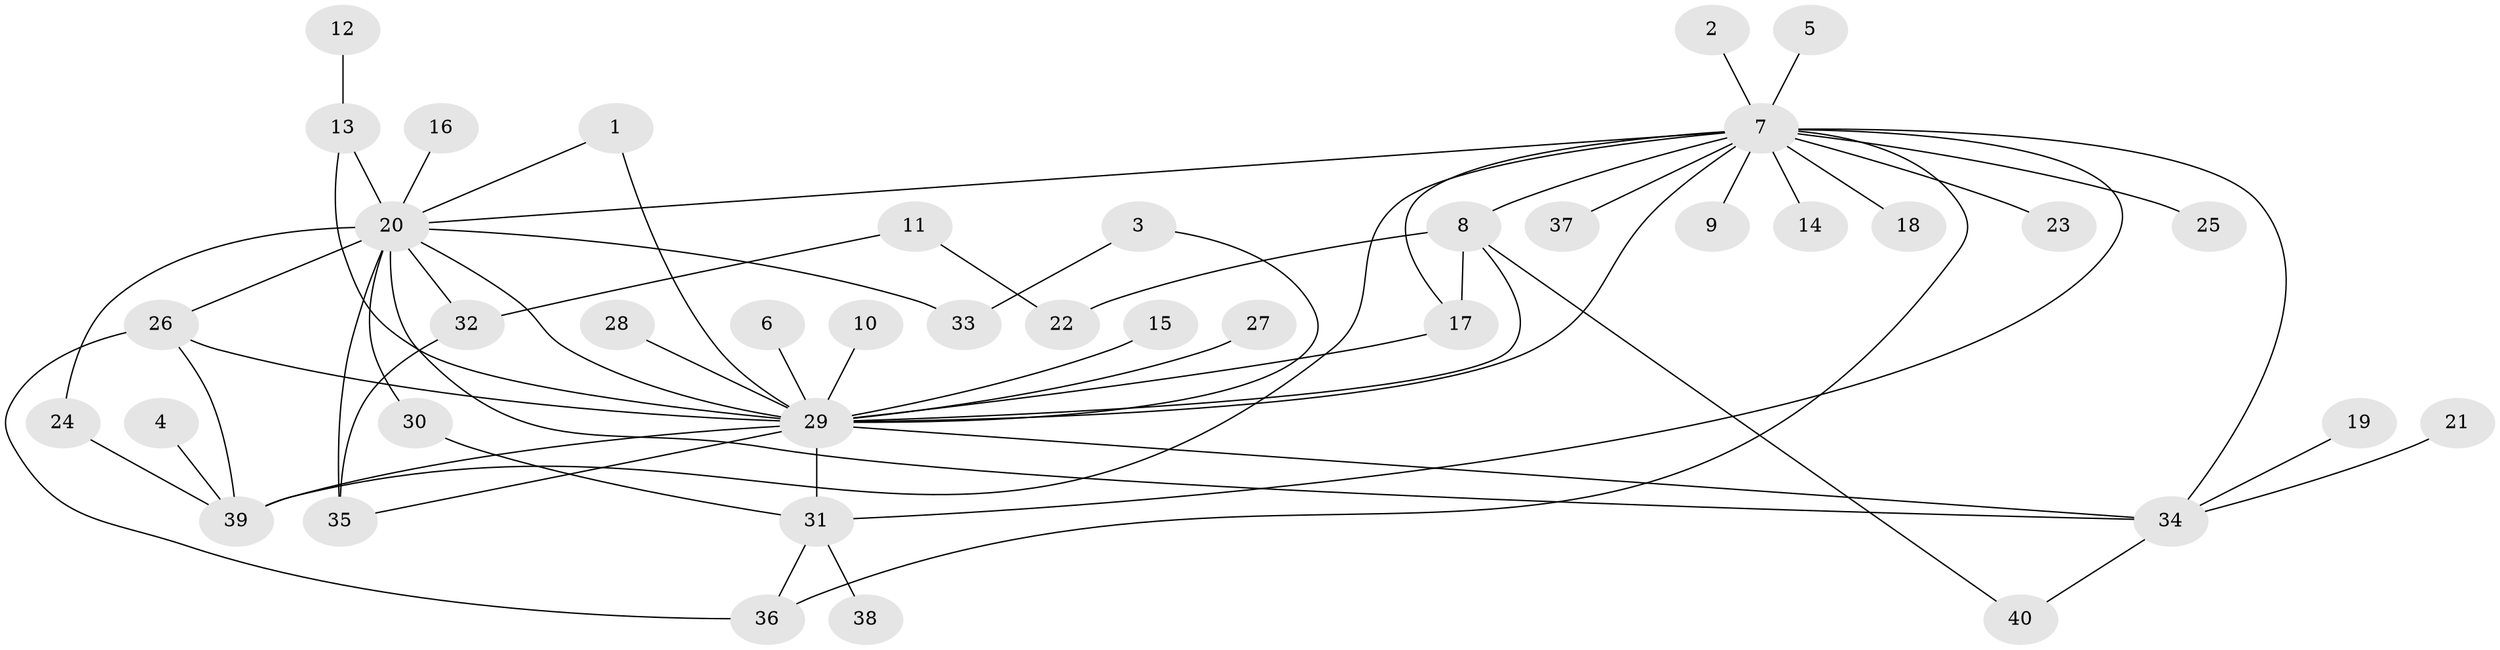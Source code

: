 // original degree distribution, {7: 0.038461538461538464, 18: 0.01282051282051282, 1: 0.5256410256410257, 19: 0.01282051282051282, 2: 0.23076923076923078, 15: 0.01282051282051282, 4: 0.05128205128205128, 6: 0.01282051282051282, 3: 0.07692307692307693, 5: 0.02564102564102564}
// Generated by graph-tools (version 1.1) at 2025/36/03/04/25 23:36:57]
// undirected, 40 vertices, 60 edges
graph export_dot {
  node [color=gray90,style=filled];
  1;
  2;
  3;
  4;
  5;
  6;
  7;
  8;
  9;
  10;
  11;
  12;
  13;
  14;
  15;
  16;
  17;
  18;
  19;
  20;
  21;
  22;
  23;
  24;
  25;
  26;
  27;
  28;
  29;
  30;
  31;
  32;
  33;
  34;
  35;
  36;
  37;
  38;
  39;
  40;
  1 -- 20 [weight=1.0];
  1 -- 29 [weight=1.0];
  2 -- 7 [weight=1.0];
  3 -- 29 [weight=1.0];
  3 -- 33 [weight=1.0];
  4 -- 39 [weight=1.0];
  5 -- 7 [weight=1.0];
  6 -- 29 [weight=1.0];
  7 -- 8 [weight=1.0];
  7 -- 9 [weight=1.0];
  7 -- 14 [weight=1.0];
  7 -- 17 [weight=1.0];
  7 -- 18 [weight=1.0];
  7 -- 20 [weight=1.0];
  7 -- 23 [weight=1.0];
  7 -- 25 [weight=1.0];
  7 -- 29 [weight=1.0];
  7 -- 31 [weight=1.0];
  7 -- 34 [weight=1.0];
  7 -- 36 [weight=1.0];
  7 -- 37 [weight=1.0];
  7 -- 39 [weight=1.0];
  8 -- 17 [weight=1.0];
  8 -- 22 [weight=1.0];
  8 -- 29 [weight=1.0];
  8 -- 40 [weight=1.0];
  10 -- 29 [weight=1.0];
  11 -- 22 [weight=1.0];
  11 -- 32 [weight=1.0];
  12 -- 13 [weight=1.0];
  13 -- 20 [weight=2.0];
  13 -- 29 [weight=1.0];
  15 -- 29 [weight=1.0];
  16 -- 20 [weight=1.0];
  17 -- 29 [weight=1.0];
  19 -- 34 [weight=1.0];
  20 -- 24 [weight=1.0];
  20 -- 26 [weight=1.0];
  20 -- 29 [weight=1.0];
  20 -- 30 [weight=1.0];
  20 -- 32 [weight=1.0];
  20 -- 33 [weight=1.0];
  20 -- 34 [weight=1.0];
  20 -- 35 [weight=1.0];
  21 -- 34 [weight=1.0];
  24 -- 39 [weight=1.0];
  26 -- 29 [weight=1.0];
  26 -- 36 [weight=1.0];
  26 -- 39 [weight=2.0];
  27 -- 29 [weight=1.0];
  28 -- 29 [weight=1.0];
  29 -- 31 [weight=1.0];
  29 -- 34 [weight=1.0];
  29 -- 35 [weight=1.0];
  29 -- 39 [weight=1.0];
  30 -- 31 [weight=1.0];
  31 -- 36 [weight=1.0];
  31 -- 38 [weight=1.0];
  32 -- 35 [weight=1.0];
  34 -- 40 [weight=1.0];
}
